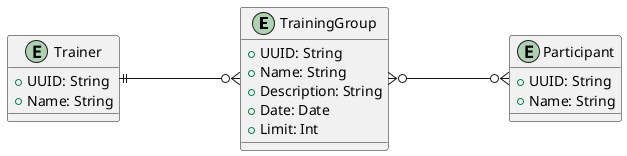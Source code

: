 @startuml
'https://plantuml.com/object-diagram

skinparam linetype ortho
left to right direction

entity TrainingGroup{
   	+UUID: String
   	+Name: String
   	+Description: String
   	+Date: Date
    +Limit: Int
}

entity Participant {
    +UUID: String
	+Name: String
}

entity Trainer {
    +UUID: String
	+Name: String
}

Trainer ||---o{ TrainingGroup
TrainingGroup }o---o{ Participant




@enduml
